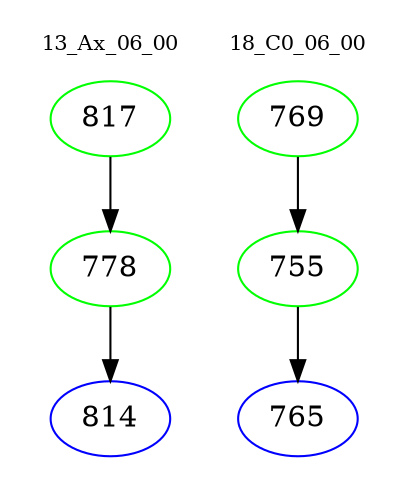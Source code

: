 digraph{
subgraph cluster_0 {
color = white
label = "13_Ax_06_00";
fontsize=10;
T0_817 [label="817", color="green"]
T0_817 -> T0_778 [color="black"]
T0_778 [label="778", color="green"]
T0_778 -> T0_814 [color="black"]
T0_814 [label="814", color="blue"]
}
subgraph cluster_1 {
color = white
label = "18_C0_06_00";
fontsize=10;
T1_769 [label="769", color="green"]
T1_769 -> T1_755 [color="black"]
T1_755 [label="755", color="green"]
T1_755 -> T1_765 [color="black"]
T1_765 [label="765", color="blue"]
}
}
